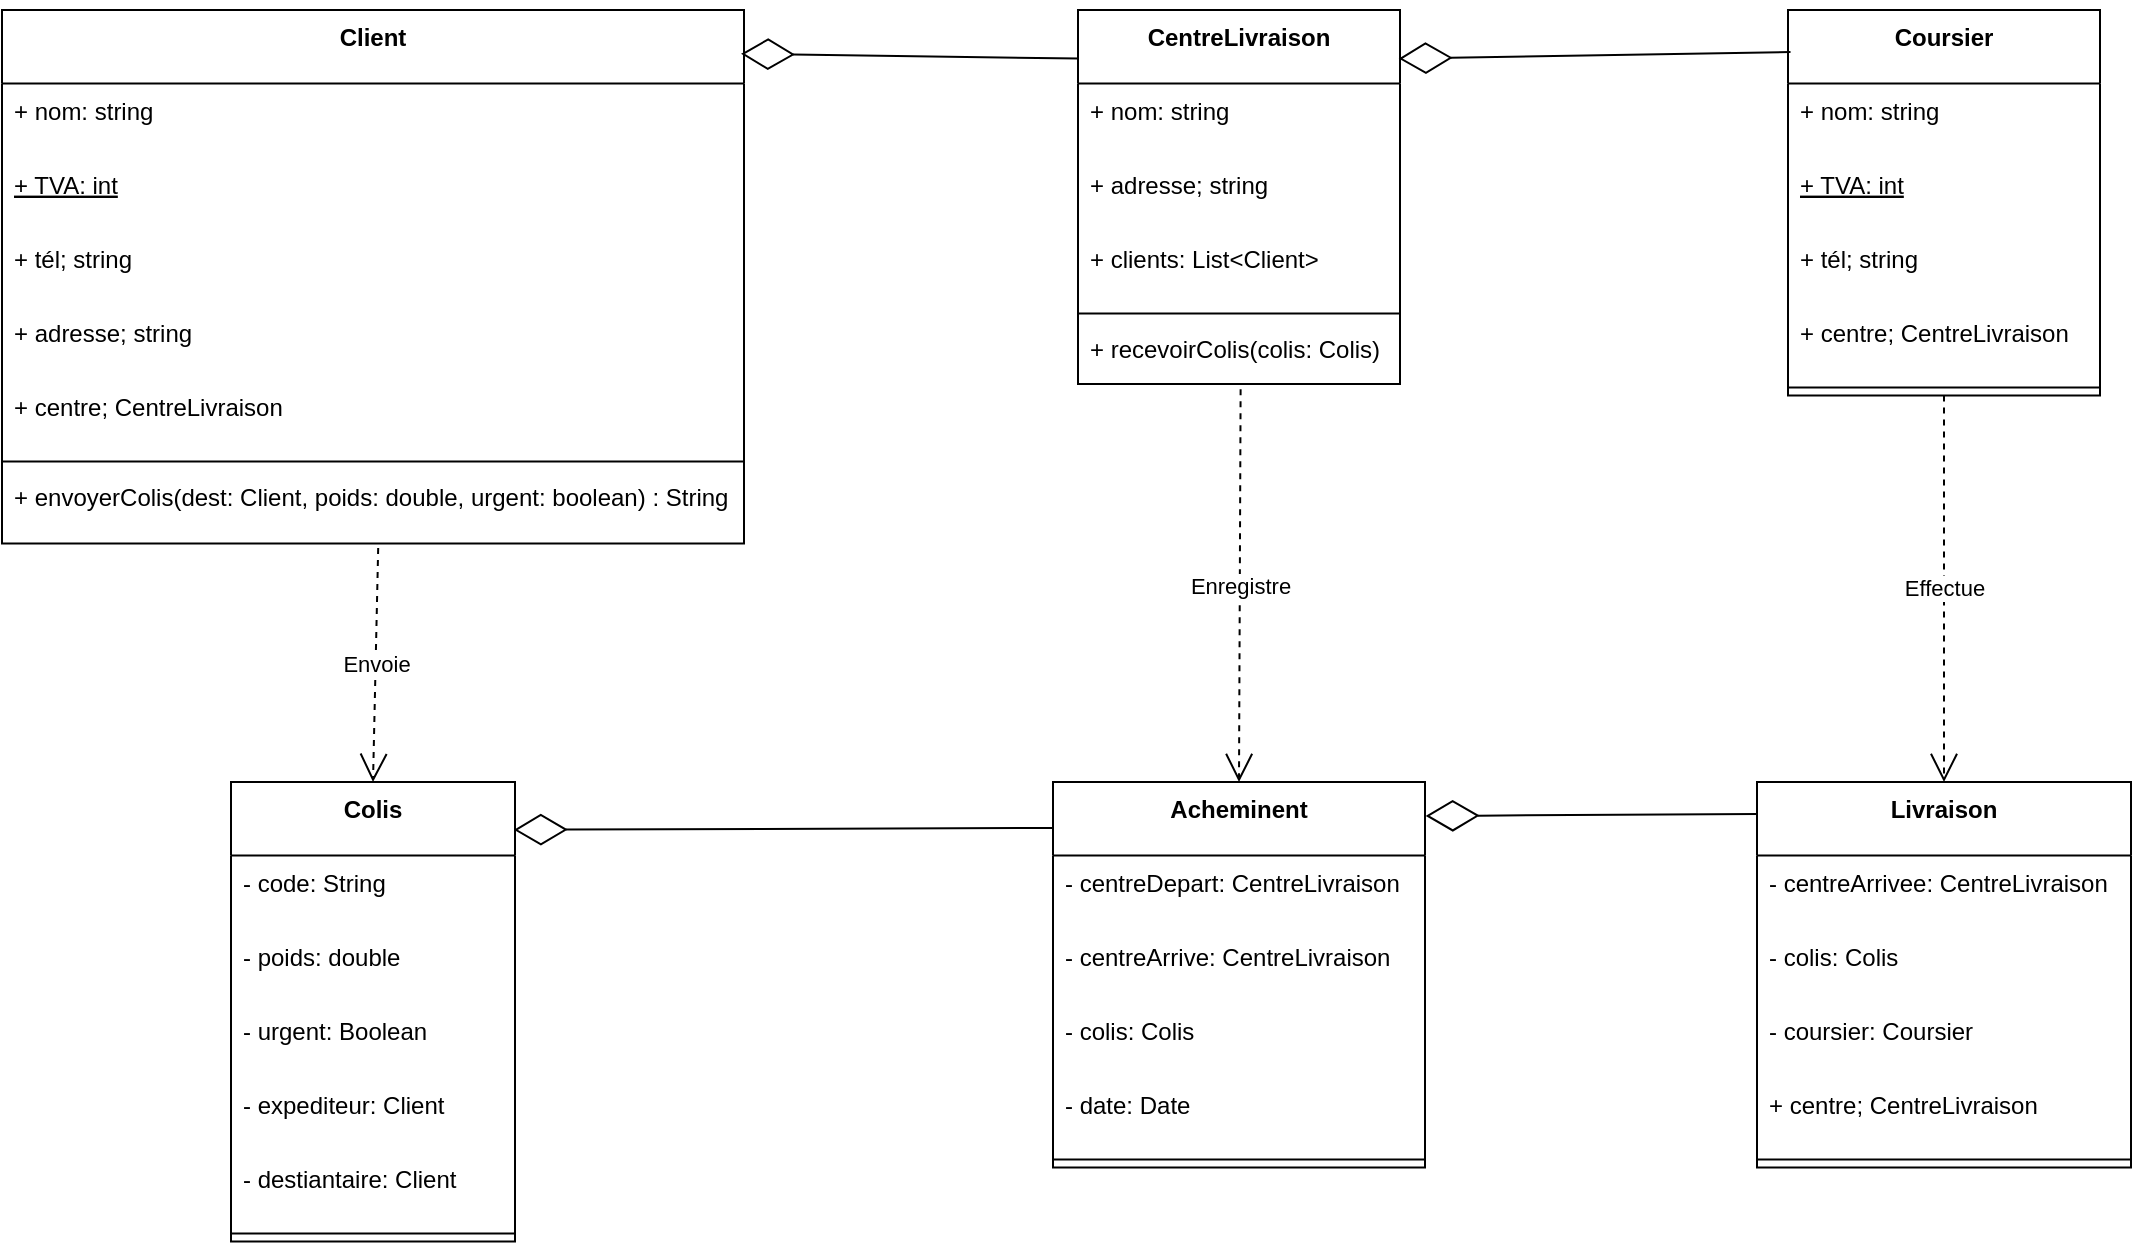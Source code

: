 <mxfile version="26.0.15">
  <diagram name="Page-1" id="56I12kZ4yDjf1rL9H6eu">
    <mxGraphModel dx="2074" dy="1134" grid="0" gridSize="10" guides="1" tooltips="1" connect="1" arrows="1" fold="1" page="1" pageScale="1" pageWidth="1169" pageHeight="827" background="none" math="0" shadow="0">
      <root>
        <mxCell id="0" />
        <mxCell id="1" parent="0" />
        <mxCell id="3MvsdPcdkygF69e4orpX-22" value="Client" style="swimlane;fontStyle=1;align=center;verticalAlign=top;childLayout=stackLayout;horizontal=1;startSize=36.8;horizontalStack=0;resizeParent=1;resizeParentMax=0;resizeLast=0;collapsible=0;marginBottom=0;" vertex="1" parent="1">
          <mxGeometry x="35" y="28" width="371" height="266.8" as="geometry" />
        </mxCell>
        <mxCell id="3MvsdPcdkygF69e4orpX-23" value="+ nom: string" style="text;strokeColor=none;fillColor=none;align=left;verticalAlign=top;spacingLeft=4;spacingRight=4;overflow=hidden;rotatable=0;points=[[0,0.5],[1,0.5]];portConstraint=eastwest;" vertex="1" parent="3MvsdPcdkygF69e4orpX-22">
          <mxGeometry y="36.8" width="371" height="37" as="geometry" />
        </mxCell>
        <mxCell id="3MvsdPcdkygF69e4orpX-24" value="+ TVA: int" style="text;strokeColor=none;fillColor=none;align=left;verticalAlign=top;spacingLeft=4;spacingRight=4;overflow=hidden;rotatable=0;points=[[0,0.5],[1,0.5]];portConstraint=eastwest;fontStyle=4" vertex="1" parent="3MvsdPcdkygF69e4orpX-22">
          <mxGeometry y="73.8" width="371" height="37" as="geometry" />
        </mxCell>
        <mxCell id="3MvsdPcdkygF69e4orpX-28" value="+ tél; string" style="text;strokeColor=none;fillColor=none;align=left;verticalAlign=top;spacingLeft=4;spacingRight=4;overflow=hidden;rotatable=0;points=[[0,0.5],[1,0.5]];portConstraint=eastwest;" vertex="1" parent="3MvsdPcdkygF69e4orpX-22">
          <mxGeometry y="110.8" width="371" height="37" as="geometry" />
        </mxCell>
        <mxCell id="3MvsdPcdkygF69e4orpX-29" value="+ adresse; string" style="text;strokeColor=none;fillColor=none;align=left;verticalAlign=top;spacingLeft=4;spacingRight=4;overflow=hidden;rotatable=0;points=[[0,0.5],[1,0.5]];portConstraint=eastwest;" vertex="1" parent="3MvsdPcdkygF69e4orpX-22">
          <mxGeometry y="147.8" width="371" height="37" as="geometry" />
        </mxCell>
        <mxCell id="3MvsdPcdkygF69e4orpX-30" value="+ centre; CentreLivraison" style="text;strokeColor=none;fillColor=none;align=left;verticalAlign=top;spacingLeft=4;spacingRight=4;overflow=hidden;rotatable=0;points=[[0,0.5],[1,0.5]];portConstraint=eastwest;" vertex="1" parent="3MvsdPcdkygF69e4orpX-22">
          <mxGeometry y="184.8" width="371" height="37" as="geometry" />
        </mxCell>
        <mxCell id="3MvsdPcdkygF69e4orpX-25" style="line;strokeWidth=1;fillColor=none;align=left;verticalAlign=middle;spacingTop=-1;spacingLeft=3;spacingRight=3;rotatable=0;labelPosition=right;points=[];portConstraint=eastwest;strokeColor=inherit;" vertex="1" parent="3MvsdPcdkygF69e4orpX-22">
          <mxGeometry y="221.8" width="371" height="8" as="geometry" />
        </mxCell>
        <mxCell id="3MvsdPcdkygF69e4orpX-26" value="+ envoyerColis(dest: Client, poids: double, urgent: boolean) : String" style="text;strokeColor=none;fillColor=none;align=left;verticalAlign=top;spacingLeft=4;spacingRight=4;overflow=hidden;rotatable=0;points=[[0,0.5],[1,0.5]];portConstraint=eastwest;" vertex="1" parent="3MvsdPcdkygF69e4orpX-22">
          <mxGeometry y="229.8" width="371" height="37" as="geometry" />
        </mxCell>
        <mxCell id="3MvsdPcdkygF69e4orpX-31" value="CentreLivraison" style="swimlane;fontStyle=1;align=center;verticalAlign=top;childLayout=stackLayout;horizontal=1;startSize=36.8;horizontalStack=0;resizeParent=1;resizeParentMax=0;resizeLast=0;collapsible=0;marginBottom=0;" vertex="1" parent="1">
          <mxGeometry x="573" y="28" width="161" height="187" as="geometry" />
        </mxCell>
        <mxCell id="3MvsdPcdkygF69e4orpX-32" value="+ nom: string" style="text;strokeColor=none;fillColor=none;align=left;verticalAlign=top;spacingLeft=4;spacingRight=4;overflow=hidden;rotatable=0;points=[[0,0.5],[1,0.5]];portConstraint=eastwest;" vertex="1" parent="3MvsdPcdkygF69e4orpX-31">
          <mxGeometry y="36.8" width="161" height="37" as="geometry" />
        </mxCell>
        <mxCell id="3MvsdPcdkygF69e4orpX-35" value="+ adresse; string" style="text;strokeColor=none;fillColor=none;align=left;verticalAlign=top;spacingLeft=4;spacingRight=4;overflow=hidden;rotatable=0;points=[[0,0.5],[1,0.5]];portConstraint=eastwest;" vertex="1" parent="3MvsdPcdkygF69e4orpX-31">
          <mxGeometry y="73.8" width="161" height="37" as="geometry" />
        </mxCell>
        <mxCell id="3MvsdPcdkygF69e4orpX-36" value="+ clients: List&lt;Client&gt;" style="text;strokeColor=none;fillColor=none;align=left;verticalAlign=top;spacingLeft=4;spacingRight=4;overflow=hidden;rotatable=0;points=[[0,0.5],[1,0.5]];portConstraint=eastwest;" vertex="1" parent="3MvsdPcdkygF69e4orpX-31">
          <mxGeometry y="110.8" width="161" height="37" as="geometry" />
        </mxCell>
        <mxCell id="3MvsdPcdkygF69e4orpX-37" style="line;strokeWidth=1;fillColor=none;align=left;verticalAlign=middle;spacingTop=-1;spacingLeft=3;spacingRight=3;rotatable=0;labelPosition=right;points=[];portConstraint=eastwest;strokeColor=inherit;" vertex="1" parent="3MvsdPcdkygF69e4orpX-31">
          <mxGeometry y="147.8" width="161" height="8" as="geometry" />
        </mxCell>
        <mxCell id="3MvsdPcdkygF69e4orpX-38" value="+ recevoirColis(colis: Colis)" style="text;strokeColor=none;fillColor=none;align=left;verticalAlign=top;spacingLeft=4;spacingRight=4;overflow=hidden;rotatable=0;points=[[0,0.5],[1,0.5]];portConstraint=eastwest;" vertex="1" parent="3MvsdPcdkygF69e4orpX-31">
          <mxGeometry y="155.8" width="161" height="31.2" as="geometry" />
        </mxCell>
        <mxCell id="3MvsdPcdkygF69e4orpX-40" value="Coursier" style="swimlane;fontStyle=1;align=center;verticalAlign=top;childLayout=stackLayout;horizontal=1;startSize=36.8;horizontalStack=0;resizeParent=1;resizeParentMax=0;resizeLast=0;collapsible=0;marginBottom=0;" vertex="1" parent="1">
          <mxGeometry x="928" y="28" width="156" height="192.8" as="geometry" />
        </mxCell>
        <mxCell id="3MvsdPcdkygF69e4orpX-41" value="+ nom: string" style="text;strokeColor=none;fillColor=none;align=left;verticalAlign=top;spacingLeft=4;spacingRight=4;overflow=hidden;rotatable=0;points=[[0,0.5],[1,0.5]];portConstraint=eastwest;" vertex="1" parent="3MvsdPcdkygF69e4orpX-40">
          <mxGeometry y="36.8" width="156" height="37" as="geometry" />
        </mxCell>
        <mxCell id="3MvsdPcdkygF69e4orpX-42" value="+ TVA: int" style="text;strokeColor=none;fillColor=none;align=left;verticalAlign=top;spacingLeft=4;spacingRight=4;overflow=hidden;rotatable=0;points=[[0,0.5],[1,0.5]];portConstraint=eastwest;fontStyle=4" vertex="1" parent="3MvsdPcdkygF69e4orpX-40">
          <mxGeometry y="73.8" width="156" height="37" as="geometry" />
        </mxCell>
        <mxCell id="3MvsdPcdkygF69e4orpX-43" value="+ tél; string" style="text;strokeColor=none;fillColor=none;align=left;verticalAlign=top;spacingLeft=4;spacingRight=4;overflow=hidden;rotatable=0;points=[[0,0.5],[1,0.5]];portConstraint=eastwest;" vertex="1" parent="3MvsdPcdkygF69e4orpX-40">
          <mxGeometry y="110.8" width="156" height="37" as="geometry" />
        </mxCell>
        <mxCell id="3MvsdPcdkygF69e4orpX-45" value="+ centre; CentreLivraison" style="text;strokeColor=none;fillColor=none;align=left;verticalAlign=top;spacingLeft=4;spacingRight=4;overflow=hidden;rotatable=0;points=[[0,0.5],[1,0.5]];portConstraint=eastwest;" vertex="1" parent="3MvsdPcdkygF69e4orpX-40">
          <mxGeometry y="147.8" width="156" height="37" as="geometry" />
        </mxCell>
        <mxCell id="3MvsdPcdkygF69e4orpX-46" style="line;strokeWidth=1;fillColor=none;align=left;verticalAlign=middle;spacingTop=-1;spacingLeft=3;spacingRight=3;rotatable=0;labelPosition=right;points=[];portConstraint=eastwest;strokeColor=inherit;" vertex="1" parent="3MvsdPcdkygF69e4orpX-40">
          <mxGeometry y="184.8" width="156" height="8" as="geometry" />
        </mxCell>
        <mxCell id="3MvsdPcdkygF69e4orpX-48" value="Livraison" style="swimlane;fontStyle=1;align=center;verticalAlign=top;childLayout=stackLayout;horizontal=1;startSize=36.8;horizontalStack=0;resizeParent=1;resizeParentMax=0;resizeLast=0;collapsible=0;marginBottom=0;" vertex="1" parent="1">
          <mxGeometry x="912.5" y="414" width="187" height="192.8" as="geometry" />
        </mxCell>
        <mxCell id="3MvsdPcdkygF69e4orpX-49" value="- centreArrivee: CentreLivraison" style="text;strokeColor=none;fillColor=none;align=left;verticalAlign=top;spacingLeft=4;spacingRight=4;overflow=hidden;rotatable=0;points=[[0,0.5],[1,0.5]];portConstraint=eastwest;" vertex="1" parent="3MvsdPcdkygF69e4orpX-48">
          <mxGeometry y="36.8" width="187" height="37" as="geometry" />
        </mxCell>
        <mxCell id="3MvsdPcdkygF69e4orpX-50" value="- colis: Colis" style="text;strokeColor=none;fillColor=none;align=left;verticalAlign=top;spacingLeft=4;spacingRight=4;overflow=hidden;rotatable=0;points=[[0,0.5],[1,0.5]];portConstraint=eastwest;fontStyle=0" vertex="1" parent="3MvsdPcdkygF69e4orpX-48">
          <mxGeometry y="73.8" width="187" height="37" as="geometry" />
        </mxCell>
        <mxCell id="3MvsdPcdkygF69e4orpX-51" value="- coursier: Coursier" style="text;strokeColor=none;fillColor=none;align=left;verticalAlign=top;spacingLeft=4;spacingRight=4;overflow=hidden;rotatable=0;points=[[0,0.5],[1,0.5]];portConstraint=eastwest;" vertex="1" parent="3MvsdPcdkygF69e4orpX-48">
          <mxGeometry y="110.8" width="187" height="37" as="geometry" />
        </mxCell>
        <mxCell id="3MvsdPcdkygF69e4orpX-52" value="+ centre; CentreLivraison" style="text;strokeColor=none;fillColor=none;align=left;verticalAlign=top;spacingLeft=4;spacingRight=4;overflow=hidden;rotatable=0;points=[[0,0.5],[1,0.5]];portConstraint=eastwest;" vertex="1" parent="3MvsdPcdkygF69e4orpX-48">
          <mxGeometry y="147.8" width="187" height="37" as="geometry" />
        </mxCell>
        <mxCell id="3MvsdPcdkygF69e4orpX-53" style="line;strokeWidth=1;fillColor=none;align=left;verticalAlign=middle;spacingTop=-1;spacingLeft=3;spacingRight=3;rotatable=0;labelPosition=right;points=[];portConstraint=eastwest;strokeColor=inherit;" vertex="1" parent="3MvsdPcdkygF69e4orpX-48">
          <mxGeometry y="184.8" width="187" height="8" as="geometry" />
        </mxCell>
        <mxCell id="3MvsdPcdkygF69e4orpX-54" value="Effectue" style="endArrow=open;endSize=12;dashed=1;html=1;rounded=0;exitX=0.5;exitY=1;exitDx=0;exitDy=0;entryX=0.5;entryY=0;entryDx=0;entryDy=0;" edge="1" parent="1" source="3MvsdPcdkygF69e4orpX-40" target="3MvsdPcdkygF69e4orpX-48">
          <mxGeometry width="160" relative="1" as="geometry">
            <mxPoint x="694" y="483" as="sourcePoint" />
            <mxPoint x="854" y="483" as="targetPoint" />
          </mxGeometry>
        </mxCell>
        <mxCell id="3MvsdPcdkygF69e4orpX-55" value="Acheminent" style="swimlane;fontStyle=1;align=center;verticalAlign=top;childLayout=stackLayout;horizontal=1;startSize=36.8;horizontalStack=0;resizeParent=1;resizeParentMax=0;resizeLast=0;collapsible=0;marginBottom=0;" vertex="1" parent="1">
          <mxGeometry x="560.5" y="414" width="186" height="192.8" as="geometry" />
        </mxCell>
        <mxCell id="3MvsdPcdkygF69e4orpX-56" value="- centreDepart: CentreLivraison&#xa;" style="text;strokeColor=none;fillColor=none;align=left;verticalAlign=top;spacingLeft=4;spacingRight=4;overflow=hidden;rotatable=0;points=[[0,0.5],[1,0.5]];portConstraint=eastwest;" vertex="1" parent="3MvsdPcdkygF69e4orpX-55">
          <mxGeometry y="36.8" width="186" height="37" as="geometry" />
        </mxCell>
        <mxCell id="3MvsdPcdkygF69e4orpX-57" value="- centreArrive: CentreLivraison" style="text;strokeColor=none;fillColor=none;align=left;verticalAlign=top;spacingLeft=4;spacingRight=4;overflow=hidden;rotatable=0;points=[[0,0.5],[1,0.5]];portConstraint=eastwest;fontStyle=0" vertex="1" parent="3MvsdPcdkygF69e4orpX-55">
          <mxGeometry y="73.8" width="186" height="37" as="geometry" />
        </mxCell>
        <mxCell id="3MvsdPcdkygF69e4orpX-58" value="- colis: Colis" style="text;strokeColor=none;fillColor=none;align=left;verticalAlign=top;spacingLeft=4;spacingRight=4;overflow=hidden;rotatable=0;points=[[0,0.5],[1,0.5]];portConstraint=eastwest;" vertex="1" parent="3MvsdPcdkygF69e4orpX-55">
          <mxGeometry y="110.8" width="186" height="37" as="geometry" />
        </mxCell>
        <mxCell id="3MvsdPcdkygF69e4orpX-59" value="- date: Date" style="text;strokeColor=none;fillColor=none;align=left;verticalAlign=top;spacingLeft=4;spacingRight=4;overflow=hidden;rotatable=0;points=[[0,0.5],[1,0.5]];portConstraint=eastwest;" vertex="1" parent="3MvsdPcdkygF69e4orpX-55">
          <mxGeometry y="147.8" width="186" height="37" as="geometry" />
        </mxCell>
        <mxCell id="3MvsdPcdkygF69e4orpX-60" style="line;strokeWidth=1;fillColor=none;align=left;verticalAlign=middle;spacingTop=-1;spacingLeft=3;spacingRight=3;rotatable=0;labelPosition=right;points=[];portConstraint=eastwest;strokeColor=inherit;" vertex="1" parent="3MvsdPcdkygF69e4orpX-55">
          <mxGeometry y="184.8" width="186" height="8" as="geometry" />
        </mxCell>
        <mxCell id="3MvsdPcdkygF69e4orpX-61" value="Enregistre" style="endArrow=open;endSize=12;dashed=1;html=1;rounded=0;entryX=0.5;entryY=0;entryDx=0;entryDy=0;exitX=0.505;exitY=1.086;exitDx=0;exitDy=0;exitPerimeter=0;" edge="1" parent="1" source="3MvsdPcdkygF69e4orpX-38" target="3MvsdPcdkygF69e4orpX-55">
          <mxGeometry width="160" relative="1" as="geometry">
            <mxPoint x="902" y="263" as="sourcePoint" />
            <mxPoint x="895" y="380.8" as="targetPoint" />
          </mxGeometry>
        </mxCell>
        <mxCell id="3MvsdPcdkygF69e4orpX-62" value="Colis" style="swimlane;fontStyle=1;align=center;verticalAlign=top;childLayout=stackLayout;horizontal=1;startSize=36.8;horizontalStack=0;resizeParent=1;resizeParentMax=0;resizeLast=0;collapsible=0;marginBottom=0;" vertex="1" parent="1">
          <mxGeometry x="149.5" y="414" width="142" height="229.8" as="geometry" />
        </mxCell>
        <mxCell id="3MvsdPcdkygF69e4orpX-63" value="- code: String&#xa;" style="text;strokeColor=none;fillColor=none;align=left;verticalAlign=top;spacingLeft=4;spacingRight=4;overflow=hidden;rotatable=0;points=[[0,0.5],[1,0.5]];portConstraint=eastwest;" vertex="1" parent="3MvsdPcdkygF69e4orpX-62">
          <mxGeometry y="36.8" width="142" height="37" as="geometry" />
        </mxCell>
        <mxCell id="3MvsdPcdkygF69e4orpX-64" value="- poids: double" style="text;strokeColor=none;fillColor=none;align=left;verticalAlign=top;spacingLeft=4;spacingRight=4;overflow=hidden;rotatable=0;points=[[0,0.5],[1,0.5]];portConstraint=eastwest;fontStyle=0" vertex="1" parent="3MvsdPcdkygF69e4orpX-62">
          <mxGeometry y="73.8" width="142" height="37" as="geometry" />
        </mxCell>
        <mxCell id="3MvsdPcdkygF69e4orpX-65" value="- urgent: Boolean" style="text;strokeColor=none;fillColor=none;align=left;verticalAlign=top;spacingLeft=4;spacingRight=4;overflow=hidden;rotatable=0;points=[[0,0.5],[1,0.5]];portConstraint=eastwest;" vertex="1" parent="3MvsdPcdkygF69e4orpX-62">
          <mxGeometry y="110.8" width="142" height="37" as="geometry" />
        </mxCell>
        <mxCell id="3MvsdPcdkygF69e4orpX-68" value="- expediteur: Client" style="text;strokeColor=none;fillColor=none;align=left;verticalAlign=top;spacingLeft=4;spacingRight=4;overflow=hidden;rotatable=0;points=[[0,0.5],[1,0.5]];portConstraint=eastwest;" vertex="1" parent="3MvsdPcdkygF69e4orpX-62">
          <mxGeometry y="147.8" width="142" height="37" as="geometry" />
        </mxCell>
        <mxCell id="3MvsdPcdkygF69e4orpX-66" value="- destiantaire: Client" style="text;strokeColor=none;fillColor=none;align=left;verticalAlign=top;spacingLeft=4;spacingRight=4;overflow=hidden;rotatable=0;points=[[0,0.5],[1,0.5]];portConstraint=eastwest;" vertex="1" parent="3MvsdPcdkygF69e4orpX-62">
          <mxGeometry y="184.8" width="142" height="37" as="geometry" />
        </mxCell>
        <mxCell id="3MvsdPcdkygF69e4orpX-67" style="line;strokeWidth=1;fillColor=none;align=left;verticalAlign=middle;spacingTop=-1;spacingLeft=3;spacingRight=3;rotatable=0;labelPosition=right;points=[];portConstraint=eastwest;strokeColor=inherit;" vertex="1" parent="3MvsdPcdkygF69e4orpX-62">
          <mxGeometry y="221.8" width="142" height="8" as="geometry" />
        </mxCell>
        <mxCell id="3MvsdPcdkygF69e4orpX-69" value="" style="endArrow=diamondThin;endFill=0;endSize=24;html=1;rounded=0;entryX=0.996;entryY=0.13;entryDx=0;entryDy=0;entryPerimeter=0;exitX=0.008;exitY=0.109;exitDx=0;exitDy=0;exitPerimeter=0;" edge="1" parent="1" source="3MvsdPcdkygF69e4orpX-40" target="3MvsdPcdkygF69e4orpX-31">
          <mxGeometry width="160" relative="1" as="geometry">
            <mxPoint x="694" y="483" as="sourcePoint" />
            <mxPoint x="854" y="483" as="targetPoint" />
          </mxGeometry>
        </mxCell>
        <mxCell id="3MvsdPcdkygF69e4orpX-71" value="" style="endArrow=diamondThin;endFill=0;endSize=24;html=1;rounded=0;entryX=0.996;entryY=0.082;entryDx=0;entryDy=0;entryPerimeter=0;exitX=0.002;exitY=0.13;exitDx=0;exitDy=0;exitPerimeter=0;" edge="1" parent="1" source="3MvsdPcdkygF69e4orpX-31" target="3MvsdPcdkygF69e4orpX-22">
          <mxGeometry width="160" relative="1" as="geometry">
            <mxPoint x="627" y="84" as="sourcePoint" />
            <mxPoint x="572" y="88" as="targetPoint" />
          </mxGeometry>
        </mxCell>
        <mxCell id="3MvsdPcdkygF69e4orpX-72" value="Envoie" style="endArrow=open;endSize=12;dashed=1;html=1;rounded=0;entryX=0.5;entryY=0;entryDx=0;entryDy=0;exitX=0.507;exitY=1.059;exitDx=0;exitDy=0;exitPerimeter=0;" edge="1" parent="1" source="3MvsdPcdkygF69e4orpX-26" target="3MvsdPcdkygF69e4orpX-62">
          <mxGeometry width="160" relative="1" as="geometry">
            <mxPoint x="351" y="336.8" as="sourcePoint" />
            <mxPoint x="376" y="451.8" as="targetPoint" />
          </mxGeometry>
        </mxCell>
        <mxCell id="3MvsdPcdkygF69e4orpX-73" value="" style="endArrow=diamondThin;endFill=0;endSize=24;html=1;rounded=0;entryX=1.002;entryY=0.088;entryDx=0;entryDy=0;entryPerimeter=0;exitX=0.002;exitY=0.083;exitDx=0;exitDy=0;exitPerimeter=0;" edge="1" parent="1" source="3MvsdPcdkygF69e4orpX-48" target="3MvsdPcdkygF69e4orpX-55">
          <mxGeometry width="160" relative="1" as="geometry">
            <mxPoint x="1161" y="482" as="sourcePoint" />
            <mxPoint x="1106" y="486" as="targetPoint" />
          </mxGeometry>
        </mxCell>
        <mxCell id="3MvsdPcdkygF69e4orpX-74" value="" style="endArrow=diamondThin;endFill=0;endSize=24;html=1;rounded=0;entryX=0.996;entryY=0.104;entryDx=0;entryDy=0;entryPerimeter=0;exitX=0;exitY=0.119;exitDx=0;exitDy=0;exitPerimeter=0;" edge="1" parent="1" source="3MvsdPcdkygF69e4orpX-55" target="3MvsdPcdkygF69e4orpX-62">
          <mxGeometry width="160" relative="1" as="geometry">
            <mxPoint x="630" y="463" as="sourcePoint" />
            <mxPoint x="584" y="464" as="targetPoint" />
          </mxGeometry>
        </mxCell>
      </root>
    </mxGraphModel>
  </diagram>
</mxfile>

